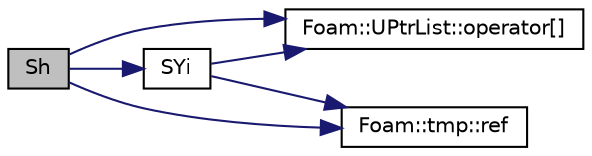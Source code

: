 digraph "Sh"
{
  bgcolor="transparent";
  edge [fontname="Helvetica",fontsize="10",labelfontname="Helvetica",labelfontsize="10"];
  node [fontname="Helvetica",fontsize="10",shape=record];
  rankdir="LR";
  Node327 [label="Sh",height=0.2,width=0.4,color="black", fillcolor="grey75", style="filled", fontcolor="black"];
  Node327 -> Node328 [color="midnightblue",fontsize="10",style="solid",fontname="Helvetica"];
  Node328 [label="Foam::UPtrList::operator[]",height=0.2,width=0.4,color="black",URL="$a27101.html#a92eab3a97cd59afdf63a26b0a90642a9",tooltip="Return element const reference. "];
  Node327 -> Node329 [color="midnightblue",fontsize="10",style="solid",fontname="Helvetica"];
  Node329 [label="Foam::tmp::ref",height=0.2,width=0.4,color="black",URL="$a27077.html#aeaf81e641282874cef07f5b808efc83b",tooltip="Return non-const reference or generate a fatal error. "];
  Node327 -> Node330 [color="midnightblue",fontsize="10",style="solid",fontname="Helvetica"];
  Node330 [label="SYi",height=0.2,width=0.4,color="black",URL="$a24741.html#a4971d965fd221c92cae237555e0316ff",tooltip="Return mass source term for specie i - specie eqn. "];
  Node330 -> Node329 [color="midnightblue",fontsize="10",style="solid",fontname="Helvetica"];
  Node330 -> Node328 [color="midnightblue",fontsize="10",style="solid",fontname="Helvetica"];
}

